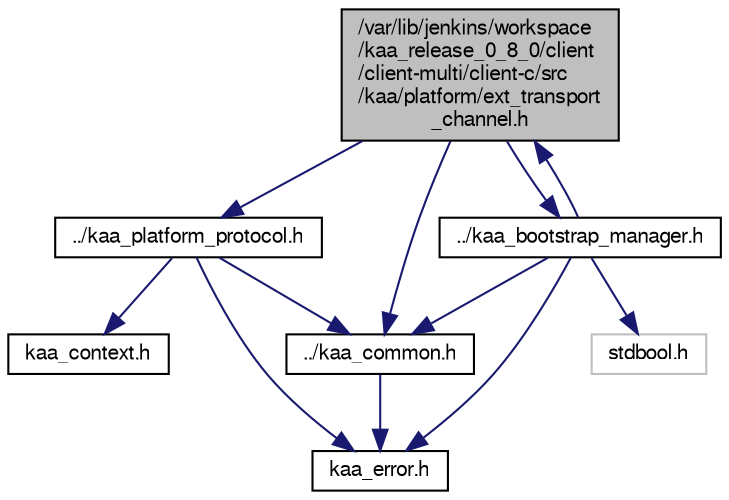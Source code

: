 digraph "/var/lib/jenkins/workspace/kaa_release_0_8_0/client/client-multi/client-c/src/kaa/platform/ext_transport_channel.h"
{
  bgcolor="transparent";
  edge [fontname="FreeSans",fontsize="10",labelfontname="FreeSans",labelfontsize="10"];
  node [fontname="FreeSans",fontsize="10",shape=record];
  Node1 [label="/var/lib/jenkins/workspace\l/kaa_release_0_8_0/client\l/client-multi/client-c/src\l/kaa/platform/ext_transport\l_channel.h",height=0.2,width=0.4,color="black", fillcolor="grey75", style="filled" fontcolor="black"];
  Node1 -> Node2 [color="midnightblue",fontsize="10",style="solid",fontname="FreeSans"];
  Node2 [label="../kaa_common.h",height=0.2,width=0.4,color="black",URL="$kaa__common_8h.html",tooltip="Common C EP SDK definitions and small utilities. "];
  Node2 -> Node3 [color="midnightblue",fontsize="10",style="solid",fontname="FreeSans"];
  Node3 [label="kaa_error.h",height=0.2,width=0.4,color="black",URL="$kaa__error_8h.html",tooltip="Kaa error codes. "];
  Node1 -> Node4 [color="midnightblue",fontsize="10",style="solid",fontname="FreeSans"];
  Node4 [label="../kaa_platform_protocol.h",height=0.2,width=0.4,color="black",URL="$kaa__platform__protocol_8h.html",tooltip="Kaa binary platform level protocol implementation (org.kaaproject.protocol.platform.binary). "];
  Node4 -> Node3 [color="midnightblue",fontsize="10",style="solid",fontname="FreeSans"];
  Node4 -> Node5 [color="midnightblue",fontsize="10",style="solid",fontname="FreeSans"];
  Node5 [label="kaa_context.h",height=0.2,width=0.4,color="black",URL="$kaa__context_8h.html",tooltip="Kaa endpoint context definition. "];
  Node4 -> Node2 [color="midnightblue",fontsize="10",style="solid",fontname="FreeSans"];
  Node1 -> Node6 [color="midnightblue",fontsize="10",style="solid",fontname="FreeSans"];
  Node6 [label="../kaa_bootstrap_manager.h",height=0.2,width=0.4,color="black",URL="$kaa__bootstrap__manager_8h.html"];
  Node6 -> Node7 [color="midnightblue",fontsize="10",style="solid",fontname="FreeSans"];
  Node7 [label="stdbool.h",height=0.2,width=0.4,color="grey75"];
  Node6 -> Node3 [color="midnightblue",fontsize="10",style="solid",fontname="FreeSans"];
  Node6 -> Node2 [color="midnightblue",fontsize="10",style="solid",fontname="FreeSans"];
  Node6 -> Node1 [color="midnightblue",fontsize="10",style="solid",fontname="FreeSans"];
}
